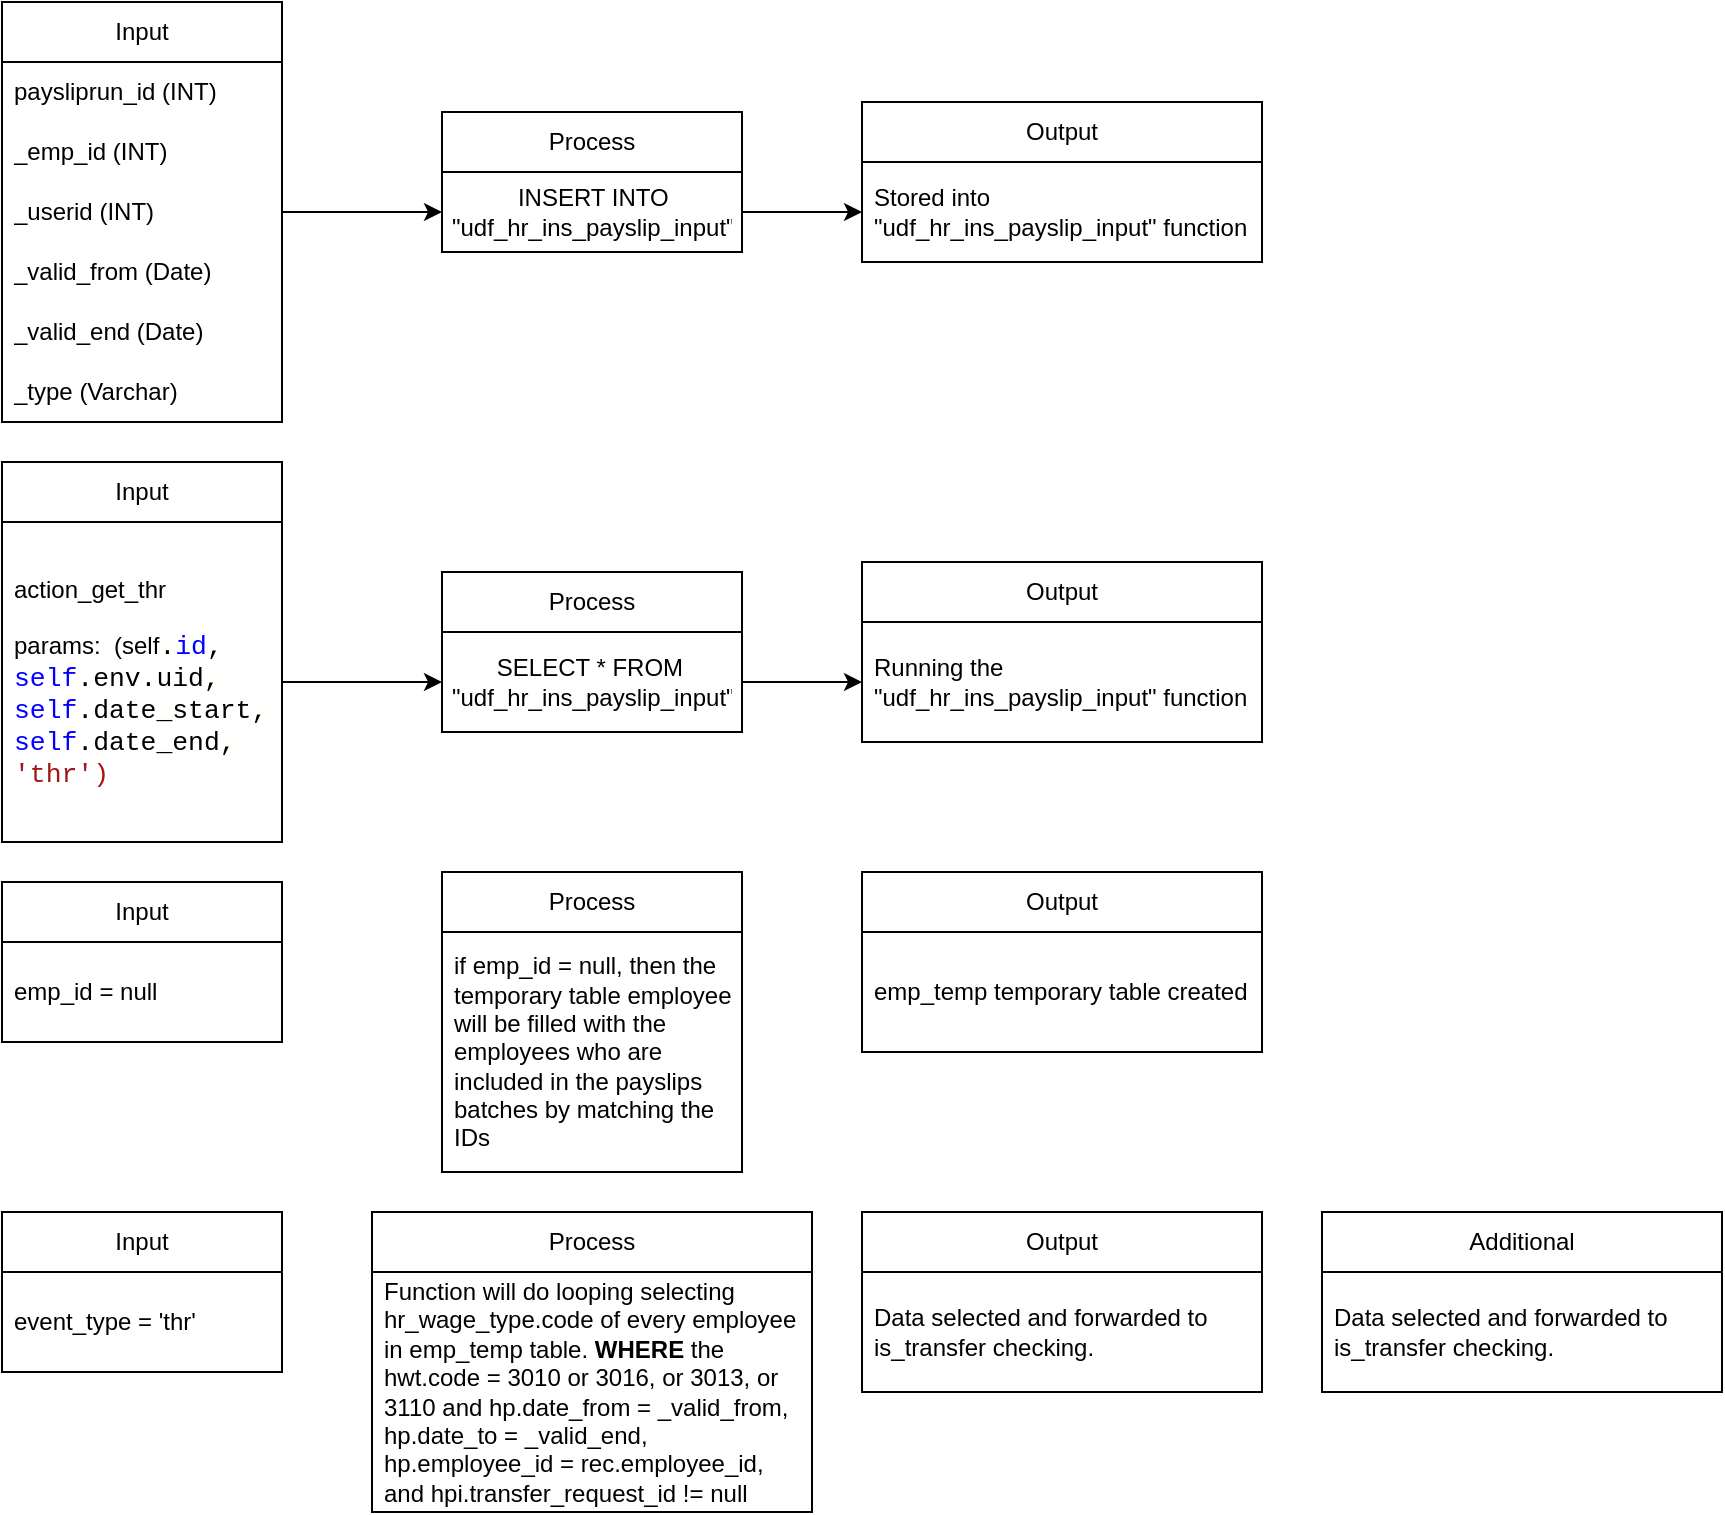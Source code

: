 <mxfile version="20.8.5" type="github">
  <diagram id="UuDjsptwpqmbSiXA63Qq" name="Page-1">
    <mxGraphModel dx="364" dy="448" grid="1" gridSize="10" guides="1" tooltips="1" connect="1" arrows="1" fold="1" page="1" pageScale="1" pageWidth="850" pageHeight="1100" math="0" shadow="0">
      <root>
        <mxCell id="0" />
        <mxCell id="1" parent="0" />
        <mxCell id="sz1f2lQ3bUpDNZ_DCgty-1" value="Input" style="swimlane;fontStyle=0;childLayout=stackLayout;horizontal=1;startSize=30;horizontalStack=0;resizeParent=1;resizeParentMax=0;resizeLast=0;collapsible=1;marginBottom=0;whiteSpace=wrap;html=1;" vertex="1" parent="1">
          <mxGeometry x="100" y="220" width="140" height="210" as="geometry" />
        </mxCell>
        <mxCell id="sz1f2lQ3bUpDNZ_DCgty-2" value="paysliprun_id (INT)" style="text;strokeColor=none;fillColor=none;align=left;verticalAlign=middle;spacingLeft=4;spacingRight=4;overflow=hidden;points=[[0,0.5],[1,0.5]];portConstraint=eastwest;rotatable=0;whiteSpace=wrap;html=1;" vertex="1" parent="sz1f2lQ3bUpDNZ_DCgty-1">
          <mxGeometry y="30" width="140" height="30" as="geometry" />
        </mxCell>
        <mxCell id="sz1f2lQ3bUpDNZ_DCgty-3" value="_emp_id (INT)" style="text;strokeColor=none;fillColor=none;align=left;verticalAlign=middle;spacingLeft=4;spacingRight=4;overflow=hidden;points=[[0,0.5],[1,0.5]];portConstraint=eastwest;rotatable=0;whiteSpace=wrap;html=1;" vertex="1" parent="sz1f2lQ3bUpDNZ_DCgty-1">
          <mxGeometry y="60" width="140" height="30" as="geometry" />
        </mxCell>
        <mxCell id="sz1f2lQ3bUpDNZ_DCgty-4" value="_userid (INT)" style="text;strokeColor=none;fillColor=none;align=left;verticalAlign=middle;spacingLeft=4;spacingRight=4;overflow=hidden;points=[[0,0.5],[1,0.5]];portConstraint=eastwest;rotatable=0;whiteSpace=wrap;html=1;" vertex="1" parent="sz1f2lQ3bUpDNZ_DCgty-1">
          <mxGeometry y="90" width="140" height="30" as="geometry" />
        </mxCell>
        <mxCell id="sz1f2lQ3bUpDNZ_DCgty-5" value="_valid_from (Date)" style="text;strokeColor=none;fillColor=none;align=left;verticalAlign=middle;spacingLeft=4;spacingRight=4;overflow=hidden;points=[[0,0.5],[1,0.5]];portConstraint=eastwest;rotatable=0;whiteSpace=wrap;html=1;" vertex="1" parent="sz1f2lQ3bUpDNZ_DCgty-1">
          <mxGeometry y="120" width="140" height="30" as="geometry" />
        </mxCell>
        <mxCell id="sz1f2lQ3bUpDNZ_DCgty-6" value="_valid_end (Date)" style="text;strokeColor=none;fillColor=none;align=left;verticalAlign=middle;spacingLeft=4;spacingRight=4;overflow=hidden;points=[[0,0.5],[1,0.5]];portConstraint=eastwest;rotatable=0;whiteSpace=wrap;html=1;" vertex="1" parent="sz1f2lQ3bUpDNZ_DCgty-1">
          <mxGeometry y="150" width="140" height="30" as="geometry" />
        </mxCell>
        <mxCell id="sz1f2lQ3bUpDNZ_DCgty-7" value="_type (Varchar)" style="text;strokeColor=none;fillColor=none;align=left;verticalAlign=middle;spacingLeft=4;spacingRight=4;overflow=hidden;points=[[0,0.5],[1,0.5]];portConstraint=eastwest;rotatable=0;whiteSpace=wrap;html=1;" vertex="1" parent="sz1f2lQ3bUpDNZ_DCgty-1">
          <mxGeometry y="180" width="140" height="30" as="geometry" />
        </mxCell>
        <mxCell id="sz1f2lQ3bUpDNZ_DCgty-8" value="" style="edgeStyle=orthogonalEdgeStyle;rounded=0;orthogonalLoop=1;jettySize=auto;html=1;" edge="1" parent="1" source="sz1f2lQ3bUpDNZ_DCgty-9" target="sz1f2lQ3bUpDNZ_DCgty-12">
          <mxGeometry relative="1" as="geometry">
            <Array as="points">
              <mxPoint x="490" y="325" />
              <mxPoint x="490" y="325" />
            </Array>
          </mxGeometry>
        </mxCell>
        <mxCell id="sz1f2lQ3bUpDNZ_DCgty-9" value="Process" style="swimlane;fontStyle=0;childLayout=stackLayout;horizontal=1;startSize=30;horizontalStack=0;resizeParent=1;resizeParentMax=0;resizeLast=0;collapsible=1;marginBottom=0;whiteSpace=wrap;html=1;" vertex="1" parent="1">
          <mxGeometry x="320" y="275" width="150" height="70" as="geometry" />
        </mxCell>
        <mxCell id="sz1f2lQ3bUpDNZ_DCgty-10" value="INSERT INTO &quot;udf_hr_ins_payslip_input&quot;" style="text;strokeColor=none;fillColor=none;align=center;verticalAlign=middle;spacingLeft=4;spacingRight=4;overflow=hidden;points=[[0,0.5],[1,0.5]];portConstraint=eastwest;rotatable=0;whiteSpace=wrap;html=1;" vertex="1" parent="sz1f2lQ3bUpDNZ_DCgty-9">
          <mxGeometry y="30" width="150" height="40" as="geometry" />
        </mxCell>
        <mxCell id="sz1f2lQ3bUpDNZ_DCgty-11" value="Output" style="swimlane;fontStyle=0;childLayout=stackLayout;horizontal=1;startSize=30;horizontalStack=0;resizeParent=1;resizeParentMax=0;resizeLast=0;collapsible=1;marginBottom=0;whiteSpace=wrap;html=1;" vertex="1" parent="1">
          <mxGeometry x="530" y="270" width="200" height="80" as="geometry" />
        </mxCell>
        <mxCell id="sz1f2lQ3bUpDNZ_DCgty-12" value="Stored into &quot;udf_hr_ins_payslip_input&quot; function" style="text;strokeColor=none;fillColor=none;align=left;verticalAlign=middle;spacingLeft=4;spacingRight=4;overflow=hidden;points=[[0,0.5],[1,0.5]];portConstraint=eastwest;rotatable=0;whiteSpace=wrap;html=1;" vertex="1" parent="sz1f2lQ3bUpDNZ_DCgty-11">
          <mxGeometry y="30" width="200" height="50" as="geometry" />
        </mxCell>
        <mxCell id="sz1f2lQ3bUpDNZ_DCgty-13" value="Input" style="swimlane;fontStyle=0;childLayout=stackLayout;horizontal=1;startSize=30;horizontalStack=0;resizeParent=1;resizeParentMax=0;resizeLast=0;collapsible=1;marginBottom=0;whiteSpace=wrap;html=1;" vertex="1" parent="1">
          <mxGeometry x="100" y="450" width="140" height="190" as="geometry" />
        </mxCell>
        <mxCell id="sz1f2lQ3bUpDNZ_DCgty-14" value="action_get_thr&lt;br&gt;&lt;br&gt;params:&amp;nbsp; (self&lt;span style=&quot;background-color: rgb(255, 255, 254); font-family: Consolas, &amp;quot;Courier New&amp;quot;, monospace; font-size: 13.2px;&quot;&gt;.&lt;/span&gt;&lt;span style=&quot;font-family: Consolas, &amp;quot;Courier New&amp;quot;, monospace; font-size: 13.2px; color: rgb(0, 0, 255);&quot;&gt;id&lt;/span&gt;&lt;span style=&quot;background-color: rgb(255, 255, 254); font-family: Consolas, &amp;quot;Courier New&amp;quot;, monospace; font-size: 13.2px;&quot;&gt;,&amp;nbsp;&lt;br&gt;&lt;/span&gt;&lt;span style=&quot;font-family: Consolas, &amp;quot;Courier New&amp;quot;, monospace; font-size: 13.2px; color: rgb(0, 0, 255);&quot;&gt;self&lt;/span&gt;&lt;span style=&quot;background-color: rgb(255, 255, 254); font-family: Consolas, &amp;quot;Courier New&amp;quot;, monospace; font-size: 13.2px;&quot;&gt;.env.uid,&amp;nbsp;&lt;br&gt;&lt;/span&gt;&lt;span style=&quot;font-family: Consolas, &amp;quot;Courier New&amp;quot;, monospace; font-size: 13.2px; color: rgb(0, 0, 255);&quot;&gt;self&lt;/span&gt;&lt;span style=&quot;background-color: rgb(255, 255, 254); font-family: Consolas, &amp;quot;Courier New&amp;quot;, monospace; font-size: 13.2px;&quot;&gt;.date_start,&amp;nbsp;&lt;br&gt;&lt;/span&gt;&lt;span style=&quot;font-family: Consolas, &amp;quot;Courier New&amp;quot;, monospace; font-size: 13.2px; color: rgb(0, 0, 255);&quot;&gt;self&lt;/span&gt;&lt;span style=&quot;background-color: rgb(255, 255, 254); font-family: Consolas, &amp;quot;Courier New&amp;quot;, monospace; font-size: 13.2px;&quot;&gt;.date_end,&amp;nbsp;&lt;br&gt;&lt;/span&gt;&lt;span style=&quot;font-family: Consolas, &amp;quot;Courier New&amp;quot;, monospace; font-size: 13.2px; color: rgb(163, 21, 21);&quot;&gt;&#39;thr&#39;)&lt;/span&gt;" style="text;strokeColor=none;fillColor=none;align=left;verticalAlign=middle;spacingLeft=4;spacingRight=4;overflow=hidden;points=[[0,0.5],[1,0.5]];portConstraint=eastwest;rotatable=0;whiteSpace=wrap;html=1;" vertex="1" parent="sz1f2lQ3bUpDNZ_DCgty-13">
          <mxGeometry y="30" width="140" height="160" as="geometry" />
        </mxCell>
        <mxCell id="sz1f2lQ3bUpDNZ_DCgty-15" value="Process" style="swimlane;fontStyle=0;childLayout=stackLayout;horizontal=1;startSize=30;horizontalStack=0;resizeParent=1;resizeParentMax=0;resizeLast=0;collapsible=1;marginBottom=0;whiteSpace=wrap;html=1;" vertex="1" parent="1">
          <mxGeometry x="320" y="505" width="150" height="80" as="geometry" />
        </mxCell>
        <mxCell id="sz1f2lQ3bUpDNZ_DCgty-16" value="SELECT * FROM&amp;nbsp;&lt;br&gt;&quot;udf_hr_ins_payslip_input&quot;" style="text;strokeColor=none;fillColor=none;align=center;verticalAlign=middle;spacingLeft=4;spacingRight=4;overflow=hidden;points=[[0,0.5],[1,0.5]];portConstraint=eastwest;rotatable=0;whiteSpace=wrap;html=1;" vertex="1" parent="sz1f2lQ3bUpDNZ_DCgty-15">
          <mxGeometry y="30" width="150" height="50" as="geometry" />
        </mxCell>
        <mxCell id="sz1f2lQ3bUpDNZ_DCgty-17" value="Output" style="swimlane;fontStyle=0;childLayout=stackLayout;horizontal=1;startSize=30;horizontalStack=0;resizeParent=1;resizeParentMax=0;resizeLast=0;collapsible=1;marginBottom=0;whiteSpace=wrap;html=1;" vertex="1" parent="1">
          <mxGeometry x="530" y="500" width="200" height="90" as="geometry" />
        </mxCell>
        <mxCell id="sz1f2lQ3bUpDNZ_DCgty-18" value="Running the &quot;udf_hr_ins_payslip_input&quot; function" style="text;strokeColor=none;fillColor=none;align=left;verticalAlign=middle;spacingLeft=4;spacingRight=4;overflow=hidden;points=[[0,0.5],[1,0.5]];portConstraint=eastwest;rotatable=0;whiteSpace=wrap;html=1;" vertex="1" parent="sz1f2lQ3bUpDNZ_DCgty-17">
          <mxGeometry y="30" width="200" height="60" as="geometry" />
        </mxCell>
        <mxCell id="sz1f2lQ3bUpDNZ_DCgty-20" value="" style="edgeStyle=orthogonalEdgeStyle;rounded=0;orthogonalLoop=1;jettySize=auto;html=1;" edge="1" parent="1" source="sz1f2lQ3bUpDNZ_DCgty-14" target="sz1f2lQ3bUpDNZ_DCgty-16">
          <mxGeometry relative="1" as="geometry" />
        </mxCell>
        <mxCell id="sz1f2lQ3bUpDNZ_DCgty-21" value="" style="edgeStyle=orthogonalEdgeStyle;rounded=0;orthogonalLoop=1;jettySize=auto;html=1;" edge="1" parent="1" source="sz1f2lQ3bUpDNZ_DCgty-16">
          <mxGeometry relative="1" as="geometry">
            <mxPoint x="530" y="560" as="targetPoint" />
          </mxGeometry>
        </mxCell>
        <mxCell id="sz1f2lQ3bUpDNZ_DCgty-22" value="" style="edgeStyle=orthogonalEdgeStyle;rounded=0;orthogonalLoop=1;jettySize=auto;html=1;" edge="1" parent="1" source="sz1f2lQ3bUpDNZ_DCgty-4" target="sz1f2lQ3bUpDNZ_DCgty-10">
          <mxGeometry relative="1" as="geometry" />
        </mxCell>
        <mxCell id="sz1f2lQ3bUpDNZ_DCgty-31" value="Input" style="swimlane;fontStyle=0;childLayout=stackLayout;horizontal=1;startSize=30;horizontalStack=0;resizeParent=1;resizeParentMax=0;resizeLast=0;collapsible=1;marginBottom=0;whiteSpace=wrap;html=1;" vertex="1" parent="1">
          <mxGeometry x="100" y="660" width="140" height="80" as="geometry" />
        </mxCell>
        <mxCell id="sz1f2lQ3bUpDNZ_DCgty-32" value="emp_id = null" style="text;strokeColor=none;fillColor=none;align=left;verticalAlign=middle;spacingLeft=4;spacingRight=4;overflow=hidden;points=[[0,0.5],[1,0.5]];portConstraint=eastwest;rotatable=0;whiteSpace=wrap;html=1;" vertex="1" parent="sz1f2lQ3bUpDNZ_DCgty-31">
          <mxGeometry y="30" width="140" height="50" as="geometry" />
        </mxCell>
        <mxCell id="sz1f2lQ3bUpDNZ_DCgty-35" value="Output" style="swimlane;fontStyle=0;childLayout=stackLayout;horizontal=1;startSize=30;horizontalStack=0;resizeParent=1;resizeParentMax=0;resizeLast=0;collapsible=1;marginBottom=0;whiteSpace=wrap;html=1;" vertex="1" parent="1">
          <mxGeometry x="530" y="655" width="200" height="90" as="geometry" />
        </mxCell>
        <mxCell id="sz1f2lQ3bUpDNZ_DCgty-36" value="emp_temp temporary table created" style="text;strokeColor=none;fillColor=none;align=left;verticalAlign=middle;spacingLeft=4;spacingRight=4;overflow=hidden;points=[[0,0.5],[1,0.5]];portConstraint=eastwest;rotatable=0;whiteSpace=wrap;html=1;" vertex="1" parent="sz1f2lQ3bUpDNZ_DCgty-35">
          <mxGeometry y="30" width="200" height="60" as="geometry" />
        </mxCell>
        <mxCell id="sz1f2lQ3bUpDNZ_DCgty-43" value="Process" style="swimlane;fontStyle=0;childLayout=stackLayout;horizontal=1;startSize=30;horizontalStack=0;resizeParent=1;resizeParentMax=0;resizeLast=0;collapsible=1;marginBottom=0;whiteSpace=wrap;html=1;" vertex="1" parent="1">
          <mxGeometry x="320" y="655" width="150" height="150" as="geometry" />
        </mxCell>
        <mxCell id="sz1f2lQ3bUpDNZ_DCgty-44" value="&lt;div style=&quot;&quot;&gt;&lt;span style=&quot;background-color: initial;&quot;&gt;if emp_id = null, then the temporary table employee will be filled with the employees who are included in the payslips batches by matching the IDs&lt;/span&gt;&lt;/div&gt;" style="text;strokeColor=none;fillColor=none;align=left;verticalAlign=middle;spacingLeft=4;spacingRight=4;overflow=hidden;points=[[0,0.5],[1,0.5]];portConstraint=eastwest;rotatable=0;whiteSpace=wrap;html=1;" vertex="1" parent="sz1f2lQ3bUpDNZ_DCgty-43">
          <mxGeometry y="30" width="150" height="120" as="geometry" />
        </mxCell>
        <mxCell id="sz1f2lQ3bUpDNZ_DCgty-45" value="Input" style="swimlane;fontStyle=0;childLayout=stackLayout;horizontal=1;startSize=30;horizontalStack=0;resizeParent=1;resizeParentMax=0;resizeLast=0;collapsible=1;marginBottom=0;whiteSpace=wrap;html=1;" vertex="1" parent="1">
          <mxGeometry x="100" y="825" width="140" height="80" as="geometry" />
        </mxCell>
        <mxCell id="sz1f2lQ3bUpDNZ_DCgty-46" value="event_type = &#39;thr&#39;" style="text;strokeColor=none;fillColor=none;align=left;verticalAlign=middle;spacingLeft=4;spacingRight=4;overflow=hidden;points=[[0,0.5],[1,0.5]];portConstraint=eastwest;rotatable=0;whiteSpace=wrap;html=1;" vertex="1" parent="sz1f2lQ3bUpDNZ_DCgty-45">
          <mxGeometry y="30" width="140" height="50" as="geometry" />
        </mxCell>
        <mxCell id="sz1f2lQ3bUpDNZ_DCgty-47" value="Output" style="swimlane;fontStyle=0;childLayout=stackLayout;horizontal=1;startSize=30;horizontalStack=0;resizeParent=1;resizeParentMax=0;resizeLast=0;collapsible=1;marginBottom=0;whiteSpace=wrap;html=1;" vertex="1" parent="1">
          <mxGeometry x="530" y="825" width="200" height="90" as="geometry" />
        </mxCell>
        <mxCell id="sz1f2lQ3bUpDNZ_DCgty-48" value="Data selected and forwarded to is_transfer checking." style="text;strokeColor=none;fillColor=none;align=left;verticalAlign=middle;spacingLeft=4;spacingRight=4;overflow=hidden;points=[[0,0.5],[1,0.5]];portConstraint=eastwest;rotatable=0;whiteSpace=wrap;html=1;" vertex="1" parent="sz1f2lQ3bUpDNZ_DCgty-47">
          <mxGeometry y="30" width="200" height="60" as="geometry" />
        </mxCell>
        <mxCell id="sz1f2lQ3bUpDNZ_DCgty-49" value="Process" style="swimlane;fontStyle=0;childLayout=stackLayout;horizontal=1;startSize=30;horizontalStack=0;resizeParent=1;resizeParentMax=0;resizeLast=0;collapsible=1;marginBottom=0;whiteSpace=wrap;html=1;" vertex="1" parent="1">
          <mxGeometry x="285" y="825" width="220" height="150" as="geometry" />
        </mxCell>
        <mxCell id="sz1f2lQ3bUpDNZ_DCgty-50" value="&lt;div style=&quot;&quot;&gt;Function will do looping selecting hr_wage_type.code of every employee in emp_temp table. &lt;b&gt;WHERE &lt;/b&gt;the hwt.code = 3010 or 3016, or 3013, or 3110 and hp.date_from = _valid_from, hp.date_to = _valid_end, hp.employee_id = rec.employee_id, and hpi.transfer_request_id != null&amp;nbsp;&lt;/div&gt;" style="text;strokeColor=none;fillColor=none;align=left;verticalAlign=middle;spacingLeft=4;spacingRight=4;overflow=hidden;points=[[0,0.5],[1,0.5]];portConstraint=eastwest;rotatable=0;whiteSpace=wrap;html=1;" vertex="1" parent="sz1f2lQ3bUpDNZ_DCgty-49">
          <mxGeometry y="30" width="220" height="120" as="geometry" />
        </mxCell>
        <mxCell id="sz1f2lQ3bUpDNZ_DCgty-51" value="Additional" style="swimlane;fontStyle=0;childLayout=stackLayout;horizontal=1;startSize=30;horizontalStack=0;resizeParent=1;resizeParentMax=0;resizeLast=0;collapsible=1;marginBottom=0;whiteSpace=wrap;html=1;" vertex="1" parent="1">
          <mxGeometry x="760" y="825" width="200" height="90" as="geometry" />
        </mxCell>
        <mxCell id="sz1f2lQ3bUpDNZ_DCgty-52" value="Data selected and forwarded to is_transfer checking." style="text;strokeColor=none;fillColor=none;align=left;verticalAlign=middle;spacingLeft=4;spacingRight=4;overflow=hidden;points=[[0,0.5],[1,0.5]];portConstraint=eastwest;rotatable=0;whiteSpace=wrap;html=1;" vertex="1" parent="sz1f2lQ3bUpDNZ_DCgty-51">
          <mxGeometry y="30" width="200" height="60" as="geometry" />
        </mxCell>
      </root>
    </mxGraphModel>
  </diagram>
</mxfile>
